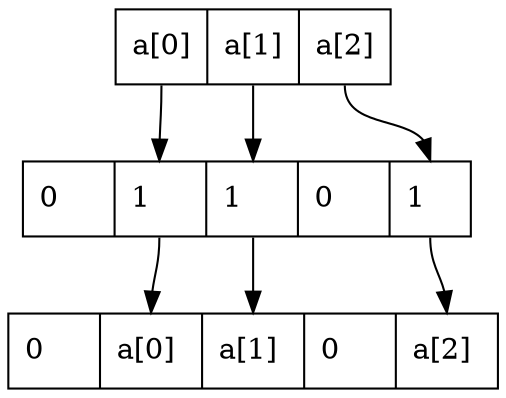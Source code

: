 digraph G {
        node [shape=record];

        in[label="<p0> a[0] | <p1> a[1] | <p2> a[2]"];
        idx[label="0\ \ \  | <p0> 1\ \ \  | <p1> 1\ \ \  | 0\ \ \  | <p2> 1\ \ \ "];
        out[label="0\ \ \  | <p0> a[0] | <p1> a[1] | 0\ \ \  | <p2> a[2] "];
        in:p0 -> idx:p0;
        in:p1 -> idx:p1;
        in:p2 -> idx:p2;
        idx:p0 -> out:p0;
        idx:p1 -> out:p1;
        idx:p2 -> out:p2;
}
